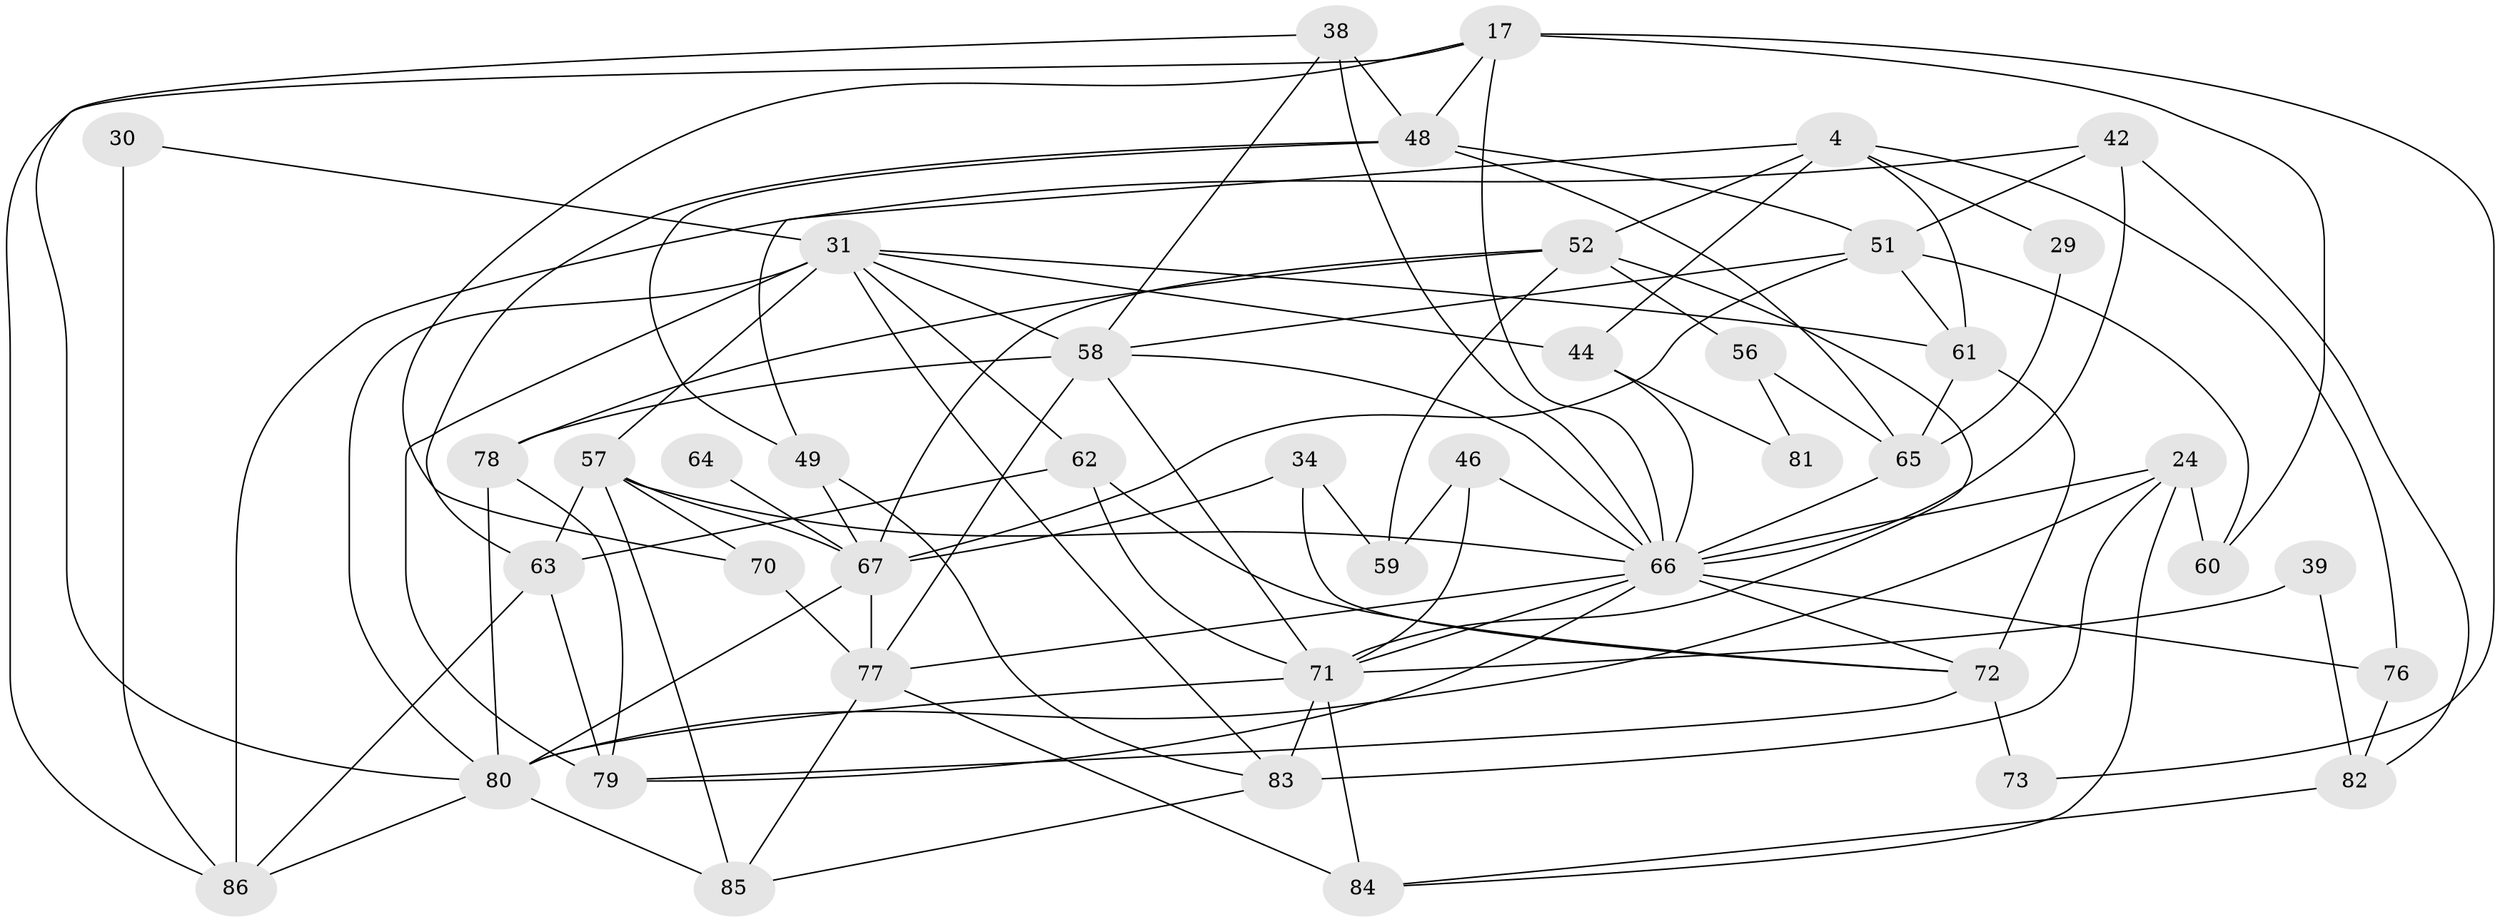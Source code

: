 // original degree distribution, {3: 0.27906976744186046, 5: 0.1744186046511628, 2: 0.16279069767441862, 8: 0.023255813953488372, 4: 0.2441860465116279, 7: 0.03488372093023256, 9: 0.023255813953488372, 6: 0.05813953488372093}
// Generated by graph-tools (version 1.1) at 2025/50/03/09/25 04:50:13]
// undirected, 43 vertices, 103 edges
graph export_dot {
graph [start="1"]
  node [color=gray90,style=filled];
  4;
  17;
  24;
  29;
  30;
  31 [super="+8+22"];
  34;
  38;
  39;
  42;
  44;
  46;
  48 [super="+2"];
  49 [super="+45"];
  51 [super="+3+7"];
  52 [super="+20+40+36"];
  56;
  57 [super="+27"];
  58 [super="+53"];
  59 [super="+28"];
  60;
  61 [super="+55"];
  62;
  63 [super="+26"];
  64;
  65;
  66 [super="+32+37+54"];
  67 [super="+18+33+19"];
  70;
  71 [super="+47"];
  72 [super="+23"];
  73 [super="+12"];
  76;
  77 [super="+11+35+50"];
  78 [super="+14"];
  79;
  80 [super="+74+41"];
  81;
  82 [super="+6"];
  83 [super="+68+69+75"];
  84 [super="+5"];
  85;
  86;
  4 -- 61 [weight=2];
  4 -- 44;
  4 -- 29;
  4 -- 76;
  4 -- 52 [weight=2];
  4 -- 49;
  17 -- 86;
  17 -- 60;
  17 -- 66;
  17 -- 70;
  17 -- 73 [weight=2];
  17 -- 48;
  24 -- 60;
  24 -- 83 [weight=2];
  24 -- 84;
  24 -- 80 [weight=3];
  24 -- 66 [weight=2];
  29 -- 65;
  30 -- 31;
  30 -- 86;
  31 -- 83;
  31 -- 44;
  31 -- 62;
  31 -- 61;
  31 -- 79;
  31 -- 80 [weight=3];
  31 -- 57;
  31 -- 58;
  34 -- 72;
  34 -- 59;
  34 -- 67;
  38 -- 48 [weight=2];
  38 -- 80;
  38 -- 66;
  38 -- 58;
  39 -- 82;
  39 -- 71;
  42 -- 51;
  42 -- 66;
  42 -- 82;
  42 -- 86;
  44 -- 81;
  44 -- 66;
  46 -- 71;
  46 -- 59;
  46 -- 66;
  48 -- 65;
  48 -- 51;
  48 -- 63 [weight=2];
  48 -- 49;
  49 -- 67 [weight=2];
  49 -- 83;
  51 -- 61;
  51 -- 60;
  51 -- 67 [weight=2];
  51 -- 58;
  52 -- 56;
  52 -- 67 [weight=2];
  52 -- 71;
  52 -- 59;
  52 -- 78 [weight=2];
  56 -- 65;
  56 -- 81;
  57 -- 85;
  57 -- 70;
  57 -- 63;
  57 -- 66;
  57 -- 67;
  58 -- 78 [weight=2];
  58 -- 71;
  58 -- 77;
  58 -- 66;
  61 -- 65;
  61 -- 72;
  62 -- 71;
  62 -- 72;
  62 -- 63;
  63 -- 86;
  63 -- 79;
  64 -- 67 [weight=2];
  65 -- 66;
  66 -- 72;
  66 -- 71;
  66 -- 76;
  66 -- 77;
  66 -- 79;
  67 -- 80 [weight=2];
  67 -- 77 [weight=2];
  70 -- 77;
  71 -- 84 [weight=2];
  71 -- 83 [weight=3];
  71 -- 80;
  72 -- 73 [weight=2];
  72 -- 79;
  76 -- 82;
  77 -- 85;
  77 -- 84 [weight=2];
  78 -- 79;
  78 -- 80;
  80 -- 85;
  80 -- 86;
  82 -- 84;
  83 -- 85;
}
